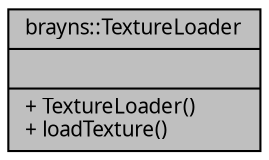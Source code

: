 digraph "brayns::TextureLoader"
{
  edge [fontname="Sans",fontsize="10",labelfontname="Sans",labelfontsize="10"];
  node [fontname="Sans",fontsize="10",shape=record];
  Node1 [label="{brayns::TextureLoader\n||+ TextureLoader()\l+ loadTexture()\l}",height=0.2,width=0.4,color="black", fillcolor="grey75", style="filled" fontcolor="black"];
}

